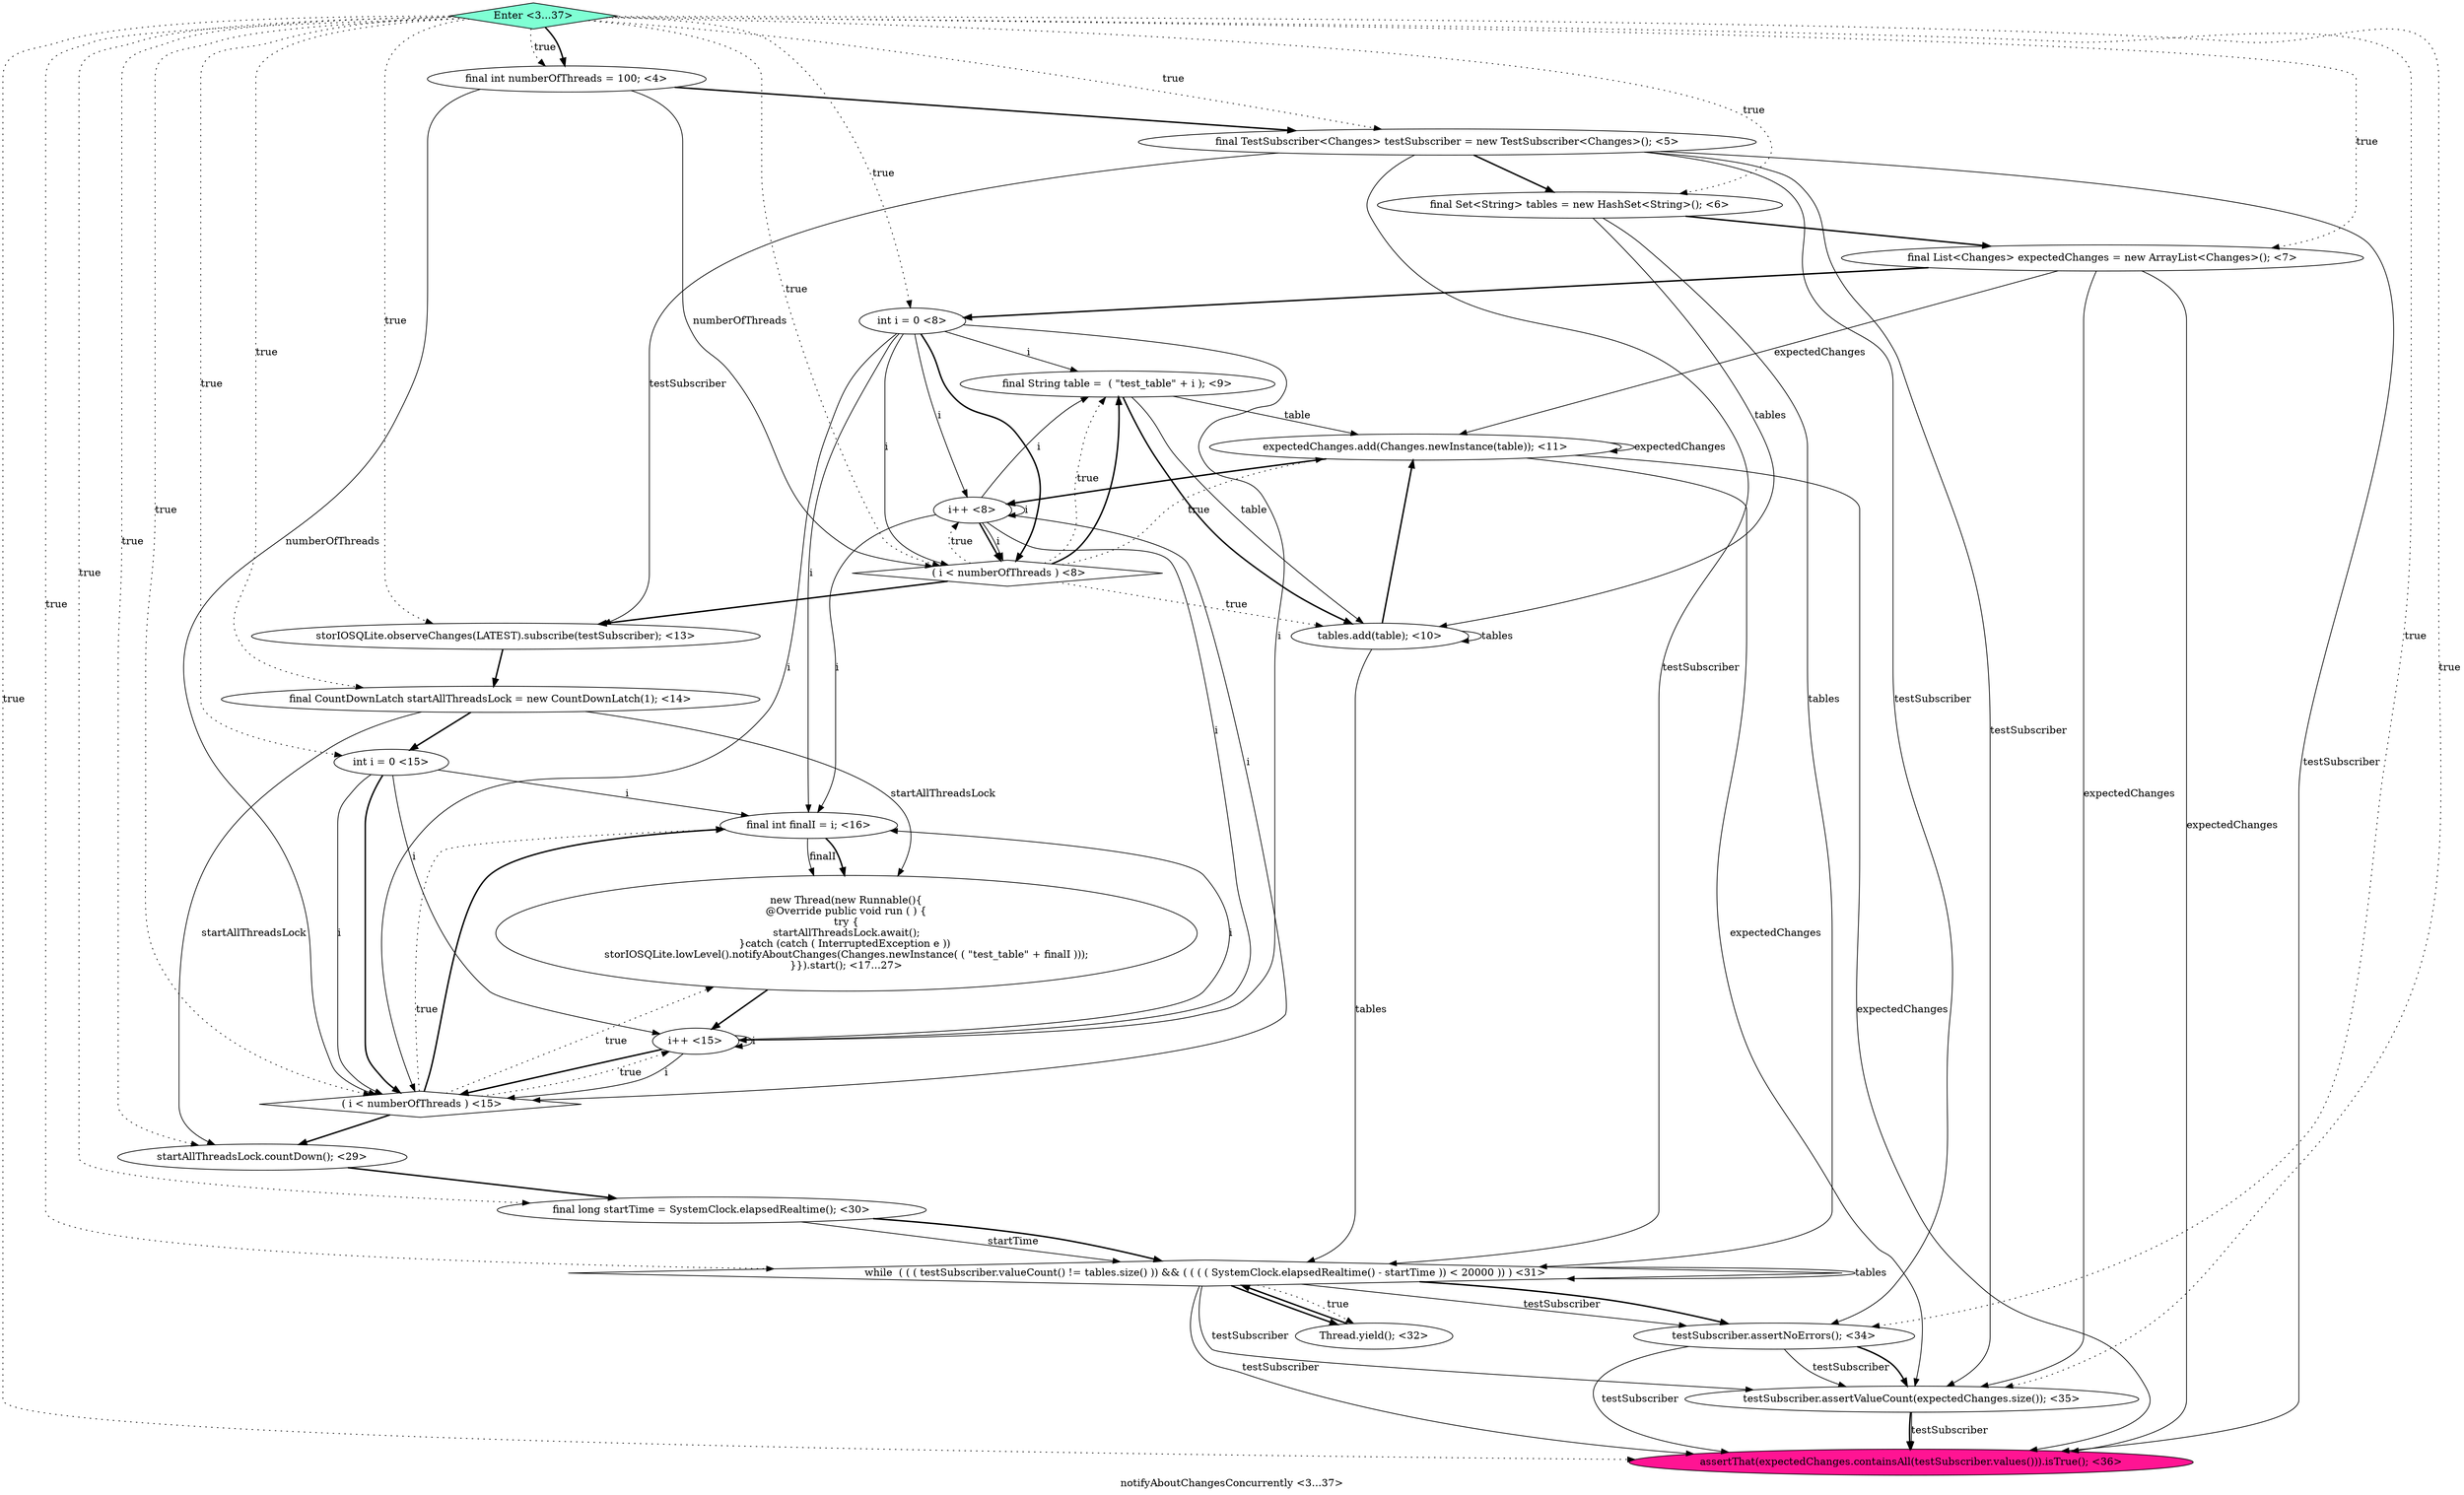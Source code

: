 digraph PDG {
label = "notifyAboutChangesConcurrently <3...37>";
0.24 [style = filled, label = "Enter <3...37>", fillcolor = aquamarine, shape = diamond];
0.23 [style = filled, label = "assertThat(expectedChanges.containsAll(testSubscriber.values())).isTrue(); <36>", fillcolor = deeppink, shape = ellipse];
0.9 [style = filled, label = "expectedChanges.add(Changes.newInstance(table)); <11>", fillcolor = white, shape = ellipse];
0.20 [style = filled, label = "Thread.yield(); <32>", fillcolor = white, shape = ellipse];
0.16 [style = filled, label = "new Thread(new Runnable(){
@Override public void run ( ) {
try {
startAllThreadsLock.await();
}catch (catch ( InterruptedException e )) 
storIOSQLite.lowLevel().notifyAboutChanges(Changes.newInstance( ( \"test_table\" + finalI )));
}}).start(); <17...27>", fillcolor = white, shape = ellipse];
0.21 [style = filled, label = "testSubscriber.assertNoErrors(); <34>", fillcolor = white, shape = ellipse];
0.4 [style = filled, label = "int i = 0 <8>", fillcolor = white, shape = ellipse];
0.8 [style = filled, label = "tables.add(table); <10>", fillcolor = white, shape = ellipse];
0.1 [style = filled, label = "final TestSubscriber<Changes> testSubscriber = new TestSubscriber<Changes>(); <5>", fillcolor = white, shape = ellipse];
0.15 [style = filled, label = "final int finalI = i; <16>", fillcolor = white, shape = ellipse];
0.2 [style = filled, label = "final Set<String> tables = new HashSet<String>(); <6>", fillcolor = white, shape = ellipse];
0.10 [style = filled, label = "storIOSQLite.observeChanges(LATEST).subscribe(testSubscriber); <13>", fillcolor = white, shape = ellipse];
0.7 [style = filled, label = "final String table =  ( \"test_table\" + i ); <9>", fillcolor = white, shape = ellipse];
0.5 [style = filled, label = " ( i < numberOfThreads ) <8>", fillcolor = white, shape = diamond];
0.18 [style = filled, label = "final long startTime = SystemClock.elapsedRealtime(); <30>", fillcolor = white, shape = ellipse];
0.12 [style = filled, label = "int i = 0 <15>", fillcolor = white, shape = ellipse];
0.3 [style = filled, label = "final List<Changes> expectedChanges = new ArrayList<Changes>(); <7>", fillcolor = white, shape = ellipse];
0.19 [style = filled, label = "while  ( ( ( testSubscriber.valueCount() != tables.size() )) && ( ( ( ( SystemClock.elapsedRealtime() - startTime )) < 20000 )) ) <31>", fillcolor = white, shape = diamond];
0.6 [style = filled, label = "i++ <8>", fillcolor = white, shape = ellipse];
0.14 [style = filled, label = "i++ <15>", fillcolor = white, shape = ellipse];
0.11 [style = filled, label = "final CountDownLatch startAllThreadsLock = new CountDownLatch(1); <14>", fillcolor = white, shape = ellipse];
0.13 [style = filled, label = " ( i < numberOfThreads ) <15>", fillcolor = white, shape = diamond];
0.22 [style = filled, label = "testSubscriber.assertValueCount(expectedChanges.size()); <35>", fillcolor = white, shape = ellipse];
0.17 [style = filled, label = "startAllThreadsLock.countDown(); <29>", fillcolor = white, shape = ellipse];
0.0 [style = filled, label = "final int numberOfThreads = 100; <4>", fillcolor = white, shape = ellipse];
0.0 -> 0.1 [style = bold, label=""];
0.0 -> 0.5 [style = solid, label="numberOfThreads"];
0.0 -> 0.13 [style = solid, label="numberOfThreads"];
0.1 -> 0.2 [style = bold, label=""];
0.1 -> 0.10 [style = solid, label="testSubscriber"];
0.1 -> 0.19 [style = solid, label="testSubscriber"];
0.1 -> 0.21 [style = solid, label="testSubscriber"];
0.1 -> 0.22 [style = solid, label="testSubscriber"];
0.1 -> 0.23 [style = solid, label="testSubscriber"];
0.2 -> 0.3 [style = bold, label=""];
0.2 -> 0.8 [style = solid, label="tables"];
0.2 -> 0.19 [style = solid, label="tables"];
0.3 -> 0.4 [style = bold, label=""];
0.3 -> 0.9 [style = solid, label="expectedChanges"];
0.3 -> 0.22 [style = solid, label="expectedChanges"];
0.3 -> 0.23 [style = solid, label="expectedChanges"];
0.4 -> 0.5 [style = solid, label="i"];
0.4 -> 0.5 [style = bold, label=""];
0.4 -> 0.6 [style = solid, label="i"];
0.4 -> 0.7 [style = solid, label="i"];
0.4 -> 0.13 [style = solid, label="i"];
0.4 -> 0.14 [style = solid, label="i"];
0.4 -> 0.15 [style = solid, label="i"];
0.5 -> 0.6 [style = dotted, label="true"];
0.5 -> 0.7 [style = dotted, label="true"];
0.5 -> 0.7 [style = bold, label=""];
0.5 -> 0.8 [style = dotted, label="true"];
0.5 -> 0.9 [style = dotted, label="true"];
0.5 -> 0.10 [style = bold, label=""];
0.6 -> 0.5 [style = solid, label="i"];
0.6 -> 0.5 [style = bold, label=""];
0.6 -> 0.6 [style = solid, label="i"];
0.6 -> 0.7 [style = solid, label="i"];
0.6 -> 0.13 [style = solid, label="i"];
0.6 -> 0.14 [style = solid, label="i"];
0.6 -> 0.15 [style = solid, label="i"];
0.7 -> 0.8 [style = solid, label="table"];
0.7 -> 0.8 [style = bold, label=""];
0.7 -> 0.9 [style = solid, label="table"];
0.8 -> 0.8 [style = solid, label="tables"];
0.8 -> 0.9 [style = bold, label=""];
0.8 -> 0.19 [style = solid, label="tables"];
0.9 -> 0.6 [style = bold, label=""];
0.9 -> 0.9 [style = solid, label="expectedChanges"];
0.9 -> 0.22 [style = solid, label="expectedChanges"];
0.9 -> 0.23 [style = solid, label="expectedChanges"];
0.10 -> 0.11 [style = bold, label=""];
0.11 -> 0.12 [style = bold, label=""];
0.11 -> 0.16 [style = solid, label="startAllThreadsLock"];
0.11 -> 0.17 [style = solid, label="startAllThreadsLock"];
0.12 -> 0.13 [style = solid, label="i"];
0.12 -> 0.13 [style = bold, label=""];
0.12 -> 0.14 [style = solid, label="i"];
0.12 -> 0.15 [style = solid, label="i"];
0.13 -> 0.14 [style = dotted, label="true"];
0.13 -> 0.15 [style = dotted, label="true"];
0.13 -> 0.15 [style = bold, label=""];
0.13 -> 0.16 [style = dotted, label="true"];
0.13 -> 0.17 [style = bold, label=""];
0.14 -> 0.13 [style = solid, label="i"];
0.14 -> 0.13 [style = bold, label=""];
0.14 -> 0.14 [style = solid, label="i"];
0.14 -> 0.15 [style = solid, label="i"];
0.15 -> 0.16 [style = solid, label="finalI"];
0.15 -> 0.16 [style = bold, label=""];
0.16 -> 0.14 [style = bold, label=""];
0.17 -> 0.18 [style = bold, label=""];
0.18 -> 0.19 [style = solid, label="startTime"];
0.18 -> 0.19 [style = bold, label=""];
0.19 -> 0.19 [style = solid, label="tables"];
0.19 -> 0.20 [style = dotted, label="true"];
0.19 -> 0.20 [style = bold, label=""];
0.19 -> 0.21 [style = solid, label="testSubscriber"];
0.19 -> 0.21 [style = bold, label=""];
0.19 -> 0.22 [style = solid, label="testSubscriber"];
0.19 -> 0.23 [style = solid, label="testSubscriber"];
0.20 -> 0.19 [style = bold, label=""];
0.21 -> 0.22 [style = solid, label="testSubscriber"];
0.21 -> 0.22 [style = bold, label=""];
0.21 -> 0.23 [style = solid, label="testSubscriber"];
0.22 -> 0.23 [style = solid, label="testSubscriber"];
0.22 -> 0.23 [style = bold, label=""];
0.24 -> 0.0 [style = dotted, label="true"];
0.24 -> 0.0 [style = bold, label=""];
0.24 -> 0.1 [style = dotted, label="true"];
0.24 -> 0.2 [style = dotted, label="true"];
0.24 -> 0.3 [style = dotted, label="true"];
0.24 -> 0.4 [style = dotted, label="true"];
0.24 -> 0.5 [style = dotted, label="true"];
0.24 -> 0.10 [style = dotted, label="true"];
0.24 -> 0.11 [style = dotted, label="true"];
0.24 -> 0.12 [style = dotted, label="true"];
0.24 -> 0.13 [style = dotted, label="true"];
0.24 -> 0.17 [style = dotted, label="true"];
0.24 -> 0.18 [style = dotted, label="true"];
0.24 -> 0.19 [style = dotted, label="true"];
0.24 -> 0.21 [style = dotted, label="true"];
0.24 -> 0.22 [style = dotted, label="true"];
0.24 -> 0.23 [style = dotted, label="true"];
}
